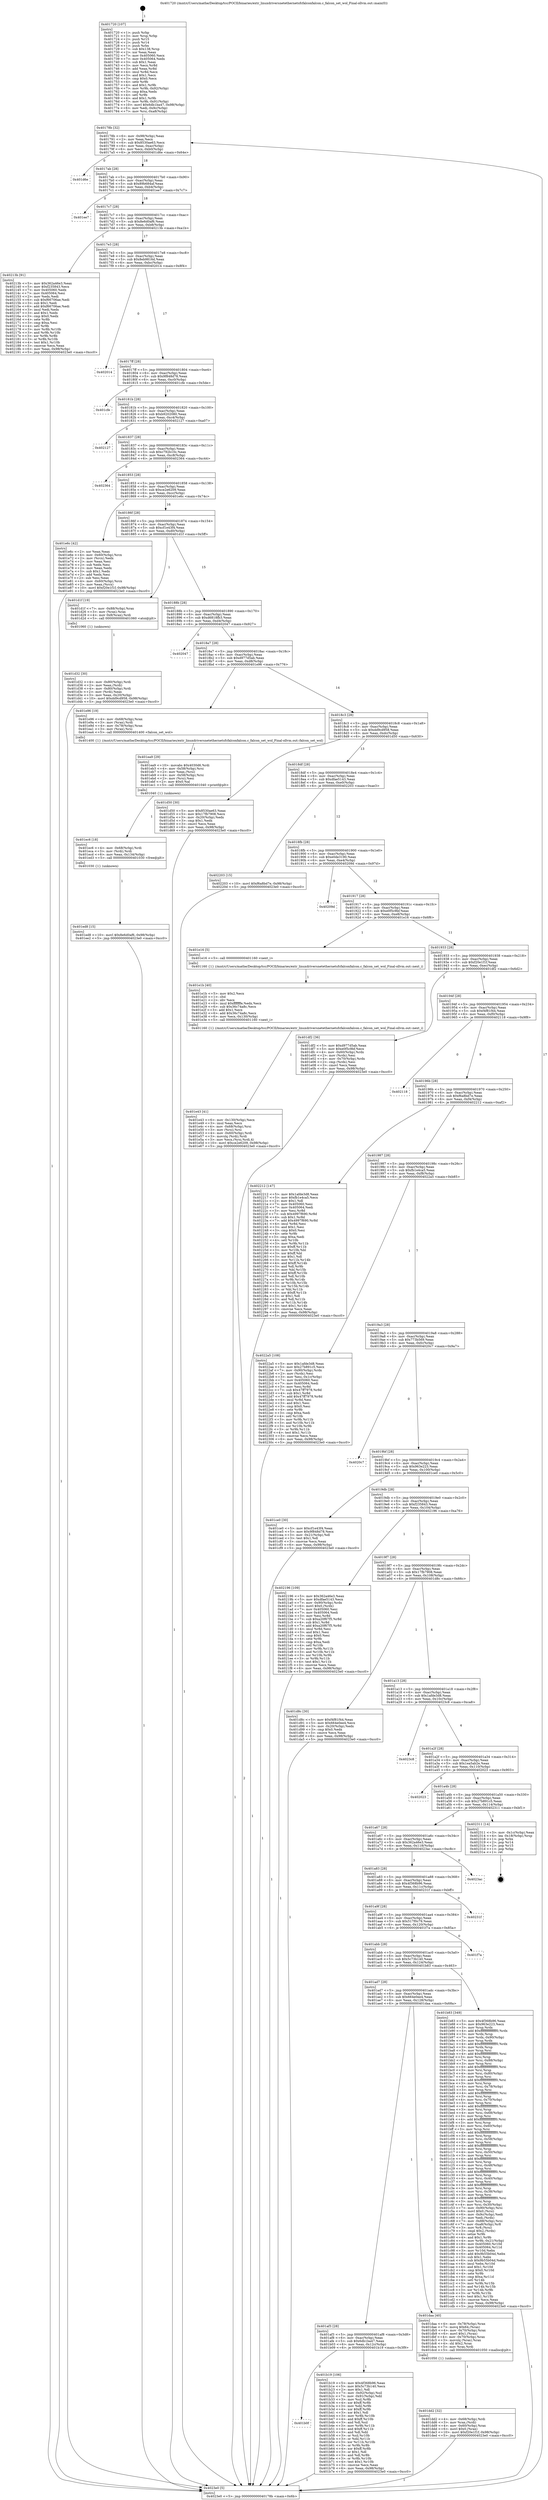 digraph "0x401720" {
  label = "0x401720 (/mnt/c/Users/mathe/Desktop/tcc/POCII/binaries/extr_linuxdriversnetethernetsfcfalconfalcon.c_falcon_set_wol_Final-ollvm.out::main(0))"
  labelloc = "t"
  node[shape=record]

  Entry [label="",width=0.3,height=0.3,shape=circle,fillcolor=black,style=filled]
  "0x40178b" [label="{
     0x40178b [32]\l
     | [instrs]\l
     &nbsp;&nbsp;0x40178b \<+6\>: mov -0x98(%rbp),%eax\l
     &nbsp;&nbsp;0x401791 \<+2\>: mov %eax,%ecx\l
     &nbsp;&nbsp;0x401793 \<+6\>: sub $0x8530ae63,%ecx\l
     &nbsp;&nbsp;0x401799 \<+6\>: mov %eax,-0xac(%rbp)\l
     &nbsp;&nbsp;0x40179f \<+6\>: mov %ecx,-0xb0(%rbp)\l
     &nbsp;&nbsp;0x4017a5 \<+6\>: je 0000000000401d6e \<main+0x64e\>\l
  }"]
  "0x401d6e" [label="{
     0x401d6e\l
  }", style=dashed]
  "0x4017ab" [label="{
     0x4017ab [28]\l
     | [instrs]\l
     &nbsp;&nbsp;0x4017ab \<+5\>: jmp 00000000004017b0 \<main+0x90\>\l
     &nbsp;&nbsp;0x4017b0 \<+6\>: mov -0xac(%rbp),%eax\l
     &nbsp;&nbsp;0x4017b6 \<+5\>: sub $0x89b684af,%eax\l
     &nbsp;&nbsp;0x4017bb \<+6\>: mov %eax,-0xb4(%rbp)\l
     &nbsp;&nbsp;0x4017c1 \<+6\>: je 0000000000401ee7 \<main+0x7c7\>\l
  }"]
  Exit [label="",width=0.3,height=0.3,shape=circle,fillcolor=black,style=filled,peripheries=2]
  "0x401ee7" [label="{
     0x401ee7\l
  }", style=dashed]
  "0x4017c7" [label="{
     0x4017c7 [28]\l
     | [instrs]\l
     &nbsp;&nbsp;0x4017c7 \<+5\>: jmp 00000000004017cc \<main+0xac\>\l
     &nbsp;&nbsp;0x4017cc \<+6\>: mov -0xac(%rbp),%eax\l
     &nbsp;&nbsp;0x4017d2 \<+5\>: sub $0x8e6d0af6,%eax\l
     &nbsp;&nbsp;0x4017d7 \<+6\>: mov %eax,-0xb8(%rbp)\l
     &nbsp;&nbsp;0x4017dd \<+6\>: je 000000000040213b \<main+0xa1b\>\l
  }"]
  "0x401ed8" [label="{
     0x401ed8 [15]\l
     | [instrs]\l
     &nbsp;&nbsp;0x401ed8 \<+10\>: movl $0x8e6d0af6,-0x98(%rbp)\l
     &nbsp;&nbsp;0x401ee2 \<+5\>: jmp 00000000004023e0 \<main+0xcc0\>\l
  }"]
  "0x40213b" [label="{
     0x40213b [91]\l
     | [instrs]\l
     &nbsp;&nbsp;0x40213b \<+5\>: mov $0x362a46e3,%eax\l
     &nbsp;&nbsp;0x402140 \<+5\>: mov $0xf235843,%ecx\l
     &nbsp;&nbsp;0x402145 \<+7\>: mov 0x405060,%edx\l
     &nbsp;&nbsp;0x40214c \<+7\>: mov 0x405064,%esi\l
     &nbsp;&nbsp;0x402153 \<+2\>: mov %edx,%edi\l
     &nbsp;&nbsp;0x402155 \<+6\>: sub $0xf66706ae,%edi\l
     &nbsp;&nbsp;0x40215b \<+3\>: sub $0x1,%edi\l
     &nbsp;&nbsp;0x40215e \<+6\>: add $0xf66706ae,%edi\l
     &nbsp;&nbsp;0x402164 \<+3\>: imul %edi,%edx\l
     &nbsp;&nbsp;0x402167 \<+3\>: and $0x1,%edx\l
     &nbsp;&nbsp;0x40216a \<+3\>: cmp $0x0,%edx\l
     &nbsp;&nbsp;0x40216d \<+4\>: sete %r8b\l
     &nbsp;&nbsp;0x402171 \<+3\>: cmp $0xa,%esi\l
     &nbsp;&nbsp;0x402174 \<+4\>: setl %r9b\l
     &nbsp;&nbsp;0x402178 \<+3\>: mov %r8b,%r10b\l
     &nbsp;&nbsp;0x40217b \<+3\>: and %r9b,%r10b\l
     &nbsp;&nbsp;0x40217e \<+3\>: xor %r9b,%r8b\l
     &nbsp;&nbsp;0x402181 \<+3\>: or %r8b,%r10b\l
     &nbsp;&nbsp;0x402184 \<+4\>: test $0x1,%r10b\l
     &nbsp;&nbsp;0x402188 \<+3\>: cmovne %ecx,%eax\l
     &nbsp;&nbsp;0x40218b \<+6\>: mov %eax,-0x98(%rbp)\l
     &nbsp;&nbsp;0x402191 \<+5\>: jmp 00000000004023e0 \<main+0xcc0\>\l
  }"]
  "0x4017e3" [label="{
     0x4017e3 [28]\l
     | [instrs]\l
     &nbsp;&nbsp;0x4017e3 \<+5\>: jmp 00000000004017e8 \<main+0xc8\>\l
     &nbsp;&nbsp;0x4017e8 \<+6\>: mov -0xac(%rbp),%eax\l
     &nbsp;&nbsp;0x4017ee \<+5\>: sub $0x8eb9816d,%eax\l
     &nbsp;&nbsp;0x4017f3 \<+6\>: mov %eax,-0xbc(%rbp)\l
     &nbsp;&nbsp;0x4017f9 \<+6\>: je 0000000000402014 \<main+0x8f4\>\l
  }"]
  "0x401ec6" [label="{
     0x401ec6 [18]\l
     | [instrs]\l
     &nbsp;&nbsp;0x401ec6 \<+4\>: mov -0x68(%rbp),%rdi\l
     &nbsp;&nbsp;0x401eca \<+3\>: mov (%rdi),%rdi\l
     &nbsp;&nbsp;0x401ecd \<+6\>: mov %eax,-0x134(%rbp)\l
     &nbsp;&nbsp;0x401ed3 \<+5\>: call 0000000000401030 \<free@plt\>\l
     | [calls]\l
     &nbsp;&nbsp;0x401030 \{1\} (unknown)\l
  }"]
  "0x402014" [label="{
     0x402014\l
  }", style=dashed]
  "0x4017ff" [label="{
     0x4017ff [28]\l
     | [instrs]\l
     &nbsp;&nbsp;0x4017ff \<+5\>: jmp 0000000000401804 \<main+0xe4\>\l
     &nbsp;&nbsp;0x401804 \<+6\>: mov -0xac(%rbp),%eax\l
     &nbsp;&nbsp;0x40180a \<+5\>: sub $0x9f848d78,%eax\l
     &nbsp;&nbsp;0x40180f \<+6\>: mov %eax,-0xc0(%rbp)\l
     &nbsp;&nbsp;0x401815 \<+6\>: je 0000000000401cfe \<main+0x5de\>\l
  }"]
  "0x401ea9" [label="{
     0x401ea9 [29]\l
     | [instrs]\l
     &nbsp;&nbsp;0x401ea9 \<+10\>: movabs $0x4030d6,%rdi\l
     &nbsp;&nbsp;0x401eb3 \<+4\>: mov -0x58(%rbp),%rsi\l
     &nbsp;&nbsp;0x401eb7 \<+2\>: mov %eax,(%rsi)\l
     &nbsp;&nbsp;0x401eb9 \<+4\>: mov -0x58(%rbp),%rsi\l
     &nbsp;&nbsp;0x401ebd \<+2\>: mov (%rsi),%esi\l
     &nbsp;&nbsp;0x401ebf \<+2\>: mov $0x0,%al\l
     &nbsp;&nbsp;0x401ec1 \<+5\>: call 0000000000401040 \<printf@plt\>\l
     | [calls]\l
     &nbsp;&nbsp;0x401040 \{1\} (unknown)\l
  }"]
  "0x401cfe" [label="{
     0x401cfe\l
  }", style=dashed]
  "0x40181b" [label="{
     0x40181b [28]\l
     | [instrs]\l
     &nbsp;&nbsp;0x40181b \<+5\>: jmp 0000000000401820 \<main+0x100\>\l
     &nbsp;&nbsp;0x401820 \<+6\>: mov -0xac(%rbp),%eax\l
     &nbsp;&nbsp;0x401826 \<+5\>: sub $0xb9202080,%eax\l
     &nbsp;&nbsp;0x40182b \<+6\>: mov %eax,-0xc4(%rbp)\l
     &nbsp;&nbsp;0x401831 \<+6\>: je 0000000000402127 \<main+0xa07\>\l
  }"]
  "0x401e43" [label="{
     0x401e43 [41]\l
     | [instrs]\l
     &nbsp;&nbsp;0x401e43 \<+6\>: mov -0x130(%rbp),%ecx\l
     &nbsp;&nbsp;0x401e49 \<+3\>: imul %eax,%ecx\l
     &nbsp;&nbsp;0x401e4c \<+4\>: mov -0x68(%rbp),%rsi\l
     &nbsp;&nbsp;0x401e50 \<+3\>: mov (%rsi),%rsi\l
     &nbsp;&nbsp;0x401e53 \<+4\>: mov -0x60(%rbp),%rdi\l
     &nbsp;&nbsp;0x401e57 \<+3\>: movslq (%rdi),%rdi\l
     &nbsp;&nbsp;0x401e5a \<+3\>: mov %ecx,(%rsi,%rdi,4)\l
     &nbsp;&nbsp;0x401e5d \<+10\>: movl $0xce2e6209,-0x98(%rbp)\l
     &nbsp;&nbsp;0x401e67 \<+5\>: jmp 00000000004023e0 \<main+0xcc0\>\l
  }"]
  "0x402127" [label="{
     0x402127\l
  }", style=dashed]
  "0x401837" [label="{
     0x401837 [28]\l
     | [instrs]\l
     &nbsp;&nbsp;0x401837 \<+5\>: jmp 000000000040183c \<main+0x11c\>\l
     &nbsp;&nbsp;0x40183c \<+6\>: mov -0xac(%rbp),%eax\l
     &nbsp;&nbsp;0x401842 \<+5\>: sub $0xc792b10c,%eax\l
     &nbsp;&nbsp;0x401847 \<+6\>: mov %eax,-0xc8(%rbp)\l
     &nbsp;&nbsp;0x40184d \<+6\>: je 0000000000402364 \<main+0xc44\>\l
  }"]
  "0x401e1b" [label="{
     0x401e1b [40]\l
     | [instrs]\l
     &nbsp;&nbsp;0x401e1b \<+5\>: mov $0x2,%ecx\l
     &nbsp;&nbsp;0x401e20 \<+1\>: cltd\l
     &nbsp;&nbsp;0x401e21 \<+2\>: idiv %ecx\l
     &nbsp;&nbsp;0x401e23 \<+6\>: imul $0xfffffffe,%edx,%ecx\l
     &nbsp;&nbsp;0x401e29 \<+6\>: sub $0x36c74a8c,%ecx\l
     &nbsp;&nbsp;0x401e2f \<+3\>: add $0x1,%ecx\l
     &nbsp;&nbsp;0x401e32 \<+6\>: add $0x36c74a8c,%ecx\l
     &nbsp;&nbsp;0x401e38 \<+6\>: mov %ecx,-0x130(%rbp)\l
     &nbsp;&nbsp;0x401e3e \<+5\>: call 0000000000401160 \<next_i\>\l
     | [calls]\l
     &nbsp;&nbsp;0x401160 \{1\} (/mnt/c/Users/mathe/Desktop/tcc/POCII/binaries/extr_linuxdriversnetethernetsfcfalconfalcon.c_falcon_set_wol_Final-ollvm.out::next_i)\l
  }"]
  "0x402364" [label="{
     0x402364\l
  }", style=dashed]
  "0x401853" [label="{
     0x401853 [28]\l
     | [instrs]\l
     &nbsp;&nbsp;0x401853 \<+5\>: jmp 0000000000401858 \<main+0x138\>\l
     &nbsp;&nbsp;0x401858 \<+6\>: mov -0xac(%rbp),%eax\l
     &nbsp;&nbsp;0x40185e \<+5\>: sub $0xce2e6209,%eax\l
     &nbsp;&nbsp;0x401863 \<+6\>: mov %eax,-0xcc(%rbp)\l
     &nbsp;&nbsp;0x401869 \<+6\>: je 0000000000401e6c \<main+0x74c\>\l
  }"]
  "0x401dd2" [label="{
     0x401dd2 [32]\l
     | [instrs]\l
     &nbsp;&nbsp;0x401dd2 \<+4\>: mov -0x68(%rbp),%rdi\l
     &nbsp;&nbsp;0x401dd6 \<+3\>: mov %rax,(%rdi)\l
     &nbsp;&nbsp;0x401dd9 \<+4\>: mov -0x60(%rbp),%rax\l
     &nbsp;&nbsp;0x401ddd \<+6\>: movl $0x0,(%rax)\l
     &nbsp;&nbsp;0x401de3 \<+10\>: movl $0xf20e1f1f,-0x98(%rbp)\l
     &nbsp;&nbsp;0x401ded \<+5\>: jmp 00000000004023e0 \<main+0xcc0\>\l
  }"]
  "0x401e6c" [label="{
     0x401e6c [42]\l
     | [instrs]\l
     &nbsp;&nbsp;0x401e6c \<+2\>: xor %eax,%eax\l
     &nbsp;&nbsp;0x401e6e \<+4\>: mov -0x60(%rbp),%rcx\l
     &nbsp;&nbsp;0x401e72 \<+2\>: mov (%rcx),%edx\l
     &nbsp;&nbsp;0x401e74 \<+2\>: mov %eax,%esi\l
     &nbsp;&nbsp;0x401e76 \<+2\>: sub %edx,%esi\l
     &nbsp;&nbsp;0x401e78 \<+2\>: mov %eax,%edx\l
     &nbsp;&nbsp;0x401e7a \<+3\>: sub $0x1,%edx\l
     &nbsp;&nbsp;0x401e7d \<+2\>: add %edx,%esi\l
     &nbsp;&nbsp;0x401e7f \<+2\>: sub %esi,%eax\l
     &nbsp;&nbsp;0x401e81 \<+4\>: mov -0x60(%rbp),%rcx\l
     &nbsp;&nbsp;0x401e85 \<+2\>: mov %eax,(%rcx)\l
     &nbsp;&nbsp;0x401e87 \<+10\>: movl $0xf20e1f1f,-0x98(%rbp)\l
     &nbsp;&nbsp;0x401e91 \<+5\>: jmp 00000000004023e0 \<main+0xcc0\>\l
  }"]
  "0x40186f" [label="{
     0x40186f [28]\l
     | [instrs]\l
     &nbsp;&nbsp;0x40186f \<+5\>: jmp 0000000000401874 \<main+0x154\>\l
     &nbsp;&nbsp;0x401874 \<+6\>: mov -0xac(%rbp),%eax\l
     &nbsp;&nbsp;0x40187a \<+5\>: sub $0xcf1e43f4,%eax\l
     &nbsp;&nbsp;0x40187f \<+6\>: mov %eax,-0xd0(%rbp)\l
     &nbsp;&nbsp;0x401885 \<+6\>: je 0000000000401d1f \<main+0x5ff\>\l
  }"]
  "0x401d32" [label="{
     0x401d32 [30]\l
     | [instrs]\l
     &nbsp;&nbsp;0x401d32 \<+4\>: mov -0x80(%rbp),%rdi\l
     &nbsp;&nbsp;0x401d36 \<+2\>: mov %eax,(%rdi)\l
     &nbsp;&nbsp;0x401d38 \<+4\>: mov -0x80(%rbp),%rdi\l
     &nbsp;&nbsp;0x401d3c \<+2\>: mov (%rdi),%eax\l
     &nbsp;&nbsp;0x401d3e \<+3\>: mov %eax,-0x20(%rbp)\l
     &nbsp;&nbsp;0x401d41 \<+10\>: movl $0xdd9cd958,-0x98(%rbp)\l
     &nbsp;&nbsp;0x401d4b \<+5\>: jmp 00000000004023e0 \<main+0xcc0\>\l
  }"]
  "0x401d1f" [label="{
     0x401d1f [19]\l
     | [instrs]\l
     &nbsp;&nbsp;0x401d1f \<+7\>: mov -0x88(%rbp),%rax\l
     &nbsp;&nbsp;0x401d26 \<+3\>: mov (%rax),%rax\l
     &nbsp;&nbsp;0x401d29 \<+4\>: mov 0x8(%rax),%rdi\l
     &nbsp;&nbsp;0x401d2d \<+5\>: call 0000000000401060 \<atoi@plt\>\l
     | [calls]\l
     &nbsp;&nbsp;0x401060 \{1\} (unknown)\l
  }"]
  "0x40188b" [label="{
     0x40188b [28]\l
     | [instrs]\l
     &nbsp;&nbsp;0x40188b \<+5\>: jmp 0000000000401890 \<main+0x170\>\l
     &nbsp;&nbsp;0x401890 \<+6\>: mov -0xac(%rbp),%eax\l
     &nbsp;&nbsp;0x401896 \<+5\>: sub $0xd6818fb3,%eax\l
     &nbsp;&nbsp;0x40189b \<+6\>: mov %eax,-0xd4(%rbp)\l
     &nbsp;&nbsp;0x4018a1 \<+6\>: je 0000000000402047 \<main+0x927\>\l
  }"]
  "0x401720" [label="{
     0x401720 [107]\l
     | [instrs]\l
     &nbsp;&nbsp;0x401720 \<+1\>: push %rbp\l
     &nbsp;&nbsp;0x401721 \<+3\>: mov %rsp,%rbp\l
     &nbsp;&nbsp;0x401724 \<+2\>: push %r15\l
     &nbsp;&nbsp;0x401726 \<+2\>: push %r14\l
     &nbsp;&nbsp;0x401728 \<+1\>: push %rbx\l
     &nbsp;&nbsp;0x401729 \<+7\>: sub $0x138,%rsp\l
     &nbsp;&nbsp;0x401730 \<+2\>: xor %eax,%eax\l
     &nbsp;&nbsp;0x401732 \<+7\>: mov 0x405060,%ecx\l
     &nbsp;&nbsp;0x401739 \<+7\>: mov 0x405064,%edx\l
     &nbsp;&nbsp;0x401740 \<+3\>: sub $0x1,%eax\l
     &nbsp;&nbsp;0x401743 \<+3\>: mov %ecx,%r8d\l
     &nbsp;&nbsp;0x401746 \<+3\>: add %eax,%r8d\l
     &nbsp;&nbsp;0x401749 \<+4\>: imul %r8d,%ecx\l
     &nbsp;&nbsp;0x40174d \<+3\>: and $0x1,%ecx\l
     &nbsp;&nbsp;0x401750 \<+3\>: cmp $0x0,%ecx\l
     &nbsp;&nbsp;0x401753 \<+4\>: sete %r9b\l
     &nbsp;&nbsp;0x401757 \<+4\>: and $0x1,%r9b\l
     &nbsp;&nbsp;0x40175b \<+7\>: mov %r9b,-0x92(%rbp)\l
     &nbsp;&nbsp;0x401762 \<+3\>: cmp $0xa,%edx\l
     &nbsp;&nbsp;0x401765 \<+4\>: setl %r9b\l
     &nbsp;&nbsp;0x401769 \<+4\>: and $0x1,%r9b\l
     &nbsp;&nbsp;0x40176d \<+7\>: mov %r9b,-0x91(%rbp)\l
     &nbsp;&nbsp;0x401774 \<+10\>: movl $0x6db1ba47,-0x98(%rbp)\l
     &nbsp;&nbsp;0x40177e \<+6\>: mov %edi,-0x9c(%rbp)\l
     &nbsp;&nbsp;0x401784 \<+7\>: mov %rsi,-0xa8(%rbp)\l
  }"]
  "0x402047" [label="{
     0x402047\l
  }", style=dashed]
  "0x4018a7" [label="{
     0x4018a7 [28]\l
     | [instrs]\l
     &nbsp;&nbsp;0x4018a7 \<+5\>: jmp 00000000004018ac \<main+0x18c\>\l
     &nbsp;&nbsp;0x4018ac \<+6\>: mov -0xac(%rbp),%eax\l
     &nbsp;&nbsp;0x4018b2 \<+5\>: sub $0xd977d5ab,%eax\l
     &nbsp;&nbsp;0x4018b7 \<+6\>: mov %eax,-0xd8(%rbp)\l
     &nbsp;&nbsp;0x4018bd \<+6\>: je 0000000000401e96 \<main+0x776\>\l
  }"]
  "0x4023e0" [label="{
     0x4023e0 [5]\l
     | [instrs]\l
     &nbsp;&nbsp;0x4023e0 \<+5\>: jmp 000000000040178b \<main+0x6b\>\l
  }"]
  "0x401e96" [label="{
     0x401e96 [19]\l
     | [instrs]\l
     &nbsp;&nbsp;0x401e96 \<+4\>: mov -0x68(%rbp),%rax\l
     &nbsp;&nbsp;0x401e9a \<+3\>: mov (%rax),%rdi\l
     &nbsp;&nbsp;0x401e9d \<+4\>: mov -0x78(%rbp),%rax\l
     &nbsp;&nbsp;0x401ea1 \<+3\>: mov (%rax),%rsi\l
     &nbsp;&nbsp;0x401ea4 \<+5\>: call 0000000000401400 \<falcon_set_wol\>\l
     | [calls]\l
     &nbsp;&nbsp;0x401400 \{1\} (/mnt/c/Users/mathe/Desktop/tcc/POCII/binaries/extr_linuxdriversnetethernetsfcfalconfalcon.c_falcon_set_wol_Final-ollvm.out::falcon_set_wol)\l
  }"]
  "0x4018c3" [label="{
     0x4018c3 [28]\l
     | [instrs]\l
     &nbsp;&nbsp;0x4018c3 \<+5\>: jmp 00000000004018c8 \<main+0x1a8\>\l
     &nbsp;&nbsp;0x4018c8 \<+6\>: mov -0xac(%rbp),%eax\l
     &nbsp;&nbsp;0x4018ce \<+5\>: sub $0xdd9cd958,%eax\l
     &nbsp;&nbsp;0x4018d3 \<+6\>: mov %eax,-0xdc(%rbp)\l
     &nbsp;&nbsp;0x4018d9 \<+6\>: je 0000000000401d50 \<main+0x630\>\l
  }"]
  "0x401b0f" [label="{
     0x401b0f\l
  }", style=dashed]
  "0x401d50" [label="{
     0x401d50 [30]\l
     | [instrs]\l
     &nbsp;&nbsp;0x401d50 \<+5\>: mov $0x8530ae63,%eax\l
     &nbsp;&nbsp;0x401d55 \<+5\>: mov $0x17fb7908,%ecx\l
     &nbsp;&nbsp;0x401d5a \<+3\>: mov -0x20(%rbp),%edx\l
     &nbsp;&nbsp;0x401d5d \<+3\>: cmp $0x1,%edx\l
     &nbsp;&nbsp;0x401d60 \<+3\>: cmovl %ecx,%eax\l
     &nbsp;&nbsp;0x401d63 \<+6\>: mov %eax,-0x98(%rbp)\l
     &nbsp;&nbsp;0x401d69 \<+5\>: jmp 00000000004023e0 \<main+0xcc0\>\l
  }"]
  "0x4018df" [label="{
     0x4018df [28]\l
     | [instrs]\l
     &nbsp;&nbsp;0x4018df \<+5\>: jmp 00000000004018e4 \<main+0x1c4\>\l
     &nbsp;&nbsp;0x4018e4 \<+6\>: mov -0xac(%rbp),%eax\l
     &nbsp;&nbsp;0x4018ea \<+5\>: sub $0xdfae5143,%eax\l
     &nbsp;&nbsp;0x4018ef \<+6\>: mov %eax,-0xe0(%rbp)\l
     &nbsp;&nbsp;0x4018f5 \<+6\>: je 0000000000402203 \<main+0xae3\>\l
  }"]
  "0x401b19" [label="{
     0x401b19 [106]\l
     | [instrs]\l
     &nbsp;&nbsp;0x401b19 \<+5\>: mov $0x4f368b96,%eax\l
     &nbsp;&nbsp;0x401b1e \<+5\>: mov $0x5c73b140,%ecx\l
     &nbsp;&nbsp;0x401b23 \<+2\>: mov $0x1,%dl\l
     &nbsp;&nbsp;0x401b25 \<+7\>: mov -0x92(%rbp),%sil\l
     &nbsp;&nbsp;0x401b2c \<+7\>: mov -0x91(%rbp),%dil\l
     &nbsp;&nbsp;0x401b33 \<+3\>: mov %sil,%r8b\l
     &nbsp;&nbsp;0x401b36 \<+4\>: xor $0xff,%r8b\l
     &nbsp;&nbsp;0x401b3a \<+3\>: mov %dil,%r9b\l
     &nbsp;&nbsp;0x401b3d \<+4\>: xor $0xff,%r9b\l
     &nbsp;&nbsp;0x401b41 \<+3\>: xor $0x1,%dl\l
     &nbsp;&nbsp;0x401b44 \<+3\>: mov %r8b,%r10b\l
     &nbsp;&nbsp;0x401b47 \<+4\>: and $0xff,%r10b\l
     &nbsp;&nbsp;0x401b4b \<+3\>: and %dl,%sil\l
     &nbsp;&nbsp;0x401b4e \<+3\>: mov %r9b,%r11b\l
     &nbsp;&nbsp;0x401b51 \<+4\>: and $0xff,%r11b\l
     &nbsp;&nbsp;0x401b55 \<+3\>: and %dl,%dil\l
     &nbsp;&nbsp;0x401b58 \<+3\>: or %sil,%r10b\l
     &nbsp;&nbsp;0x401b5b \<+3\>: or %dil,%r11b\l
     &nbsp;&nbsp;0x401b5e \<+3\>: xor %r11b,%r10b\l
     &nbsp;&nbsp;0x401b61 \<+3\>: or %r9b,%r8b\l
     &nbsp;&nbsp;0x401b64 \<+4\>: xor $0xff,%r8b\l
     &nbsp;&nbsp;0x401b68 \<+3\>: or $0x1,%dl\l
     &nbsp;&nbsp;0x401b6b \<+3\>: and %dl,%r8b\l
     &nbsp;&nbsp;0x401b6e \<+3\>: or %r8b,%r10b\l
     &nbsp;&nbsp;0x401b71 \<+4\>: test $0x1,%r10b\l
     &nbsp;&nbsp;0x401b75 \<+3\>: cmovne %ecx,%eax\l
     &nbsp;&nbsp;0x401b78 \<+6\>: mov %eax,-0x98(%rbp)\l
     &nbsp;&nbsp;0x401b7e \<+5\>: jmp 00000000004023e0 \<main+0xcc0\>\l
  }"]
  "0x402203" [label="{
     0x402203 [15]\l
     | [instrs]\l
     &nbsp;&nbsp;0x402203 \<+10\>: movl $0xf6a8bd7e,-0x98(%rbp)\l
     &nbsp;&nbsp;0x40220d \<+5\>: jmp 00000000004023e0 \<main+0xcc0\>\l
  }"]
  "0x4018fb" [label="{
     0x4018fb [28]\l
     | [instrs]\l
     &nbsp;&nbsp;0x4018fb \<+5\>: jmp 0000000000401900 \<main+0x1e0\>\l
     &nbsp;&nbsp;0x401900 \<+6\>: mov -0xac(%rbp),%eax\l
     &nbsp;&nbsp;0x401906 \<+5\>: sub $0xe0de3190,%eax\l
     &nbsp;&nbsp;0x40190b \<+6\>: mov %eax,-0xe4(%rbp)\l
     &nbsp;&nbsp;0x401911 \<+6\>: je 000000000040209d \<main+0x97d\>\l
  }"]
  "0x401af3" [label="{
     0x401af3 [28]\l
     | [instrs]\l
     &nbsp;&nbsp;0x401af3 \<+5\>: jmp 0000000000401af8 \<main+0x3d8\>\l
     &nbsp;&nbsp;0x401af8 \<+6\>: mov -0xac(%rbp),%eax\l
     &nbsp;&nbsp;0x401afe \<+5\>: sub $0x6db1ba47,%eax\l
     &nbsp;&nbsp;0x401b03 \<+6\>: mov %eax,-0x12c(%rbp)\l
     &nbsp;&nbsp;0x401b09 \<+6\>: je 0000000000401b19 \<main+0x3f9\>\l
  }"]
  "0x40209d" [label="{
     0x40209d\l
  }", style=dashed]
  "0x401917" [label="{
     0x401917 [28]\l
     | [instrs]\l
     &nbsp;&nbsp;0x401917 \<+5\>: jmp 000000000040191c \<main+0x1fc\>\l
     &nbsp;&nbsp;0x40191c \<+6\>: mov -0xac(%rbp),%eax\l
     &nbsp;&nbsp;0x401922 \<+5\>: sub $0xe0f5c9bf,%eax\l
     &nbsp;&nbsp;0x401927 \<+6\>: mov %eax,-0xe8(%rbp)\l
     &nbsp;&nbsp;0x40192d \<+6\>: je 0000000000401e16 \<main+0x6f6\>\l
  }"]
  "0x401daa" [label="{
     0x401daa [40]\l
     | [instrs]\l
     &nbsp;&nbsp;0x401daa \<+4\>: mov -0x78(%rbp),%rax\l
     &nbsp;&nbsp;0x401dae \<+7\>: movq $0x64,(%rax)\l
     &nbsp;&nbsp;0x401db5 \<+4\>: mov -0x70(%rbp),%rax\l
     &nbsp;&nbsp;0x401db9 \<+6\>: movl $0x1,(%rax)\l
     &nbsp;&nbsp;0x401dbf \<+4\>: mov -0x70(%rbp),%rax\l
     &nbsp;&nbsp;0x401dc3 \<+3\>: movslq (%rax),%rax\l
     &nbsp;&nbsp;0x401dc6 \<+4\>: shl $0x2,%rax\l
     &nbsp;&nbsp;0x401dca \<+3\>: mov %rax,%rdi\l
     &nbsp;&nbsp;0x401dcd \<+5\>: call 0000000000401050 \<malloc@plt\>\l
     | [calls]\l
     &nbsp;&nbsp;0x401050 \{1\} (unknown)\l
  }"]
  "0x401e16" [label="{
     0x401e16 [5]\l
     | [instrs]\l
     &nbsp;&nbsp;0x401e16 \<+5\>: call 0000000000401160 \<next_i\>\l
     | [calls]\l
     &nbsp;&nbsp;0x401160 \{1\} (/mnt/c/Users/mathe/Desktop/tcc/POCII/binaries/extr_linuxdriversnetethernetsfcfalconfalcon.c_falcon_set_wol_Final-ollvm.out::next_i)\l
  }"]
  "0x401933" [label="{
     0x401933 [28]\l
     | [instrs]\l
     &nbsp;&nbsp;0x401933 \<+5\>: jmp 0000000000401938 \<main+0x218\>\l
     &nbsp;&nbsp;0x401938 \<+6\>: mov -0xac(%rbp),%eax\l
     &nbsp;&nbsp;0x40193e \<+5\>: sub $0xf20e1f1f,%eax\l
     &nbsp;&nbsp;0x401943 \<+6\>: mov %eax,-0xec(%rbp)\l
     &nbsp;&nbsp;0x401949 \<+6\>: je 0000000000401df2 \<main+0x6d2\>\l
  }"]
  "0x401ad7" [label="{
     0x401ad7 [28]\l
     | [instrs]\l
     &nbsp;&nbsp;0x401ad7 \<+5\>: jmp 0000000000401adc \<main+0x3bc\>\l
     &nbsp;&nbsp;0x401adc \<+6\>: mov -0xac(%rbp),%eax\l
     &nbsp;&nbsp;0x401ae2 \<+5\>: sub $0x664e0ee4,%eax\l
     &nbsp;&nbsp;0x401ae7 \<+6\>: mov %eax,-0x128(%rbp)\l
     &nbsp;&nbsp;0x401aed \<+6\>: je 0000000000401daa \<main+0x68a\>\l
  }"]
  "0x401df2" [label="{
     0x401df2 [36]\l
     | [instrs]\l
     &nbsp;&nbsp;0x401df2 \<+5\>: mov $0xd977d5ab,%eax\l
     &nbsp;&nbsp;0x401df7 \<+5\>: mov $0xe0f5c9bf,%ecx\l
     &nbsp;&nbsp;0x401dfc \<+4\>: mov -0x60(%rbp),%rdx\l
     &nbsp;&nbsp;0x401e00 \<+2\>: mov (%rdx),%esi\l
     &nbsp;&nbsp;0x401e02 \<+4\>: mov -0x70(%rbp),%rdx\l
     &nbsp;&nbsp;0x401e06 \<+2\>: cmp (%rdx),%esi\l
     &nbsp;&nbsp;0x401e08 \<+3\>: cmovl %ecx,%eax\l
     &nbsp;&nbsp;0x401e0b \<+6\>: mov %eax,-0x98(%rbp)\l
     &nbsp;&nbsp;0x401e11 \<+5\>: jmp 00000000004023e0 \<main+0xcc0\>\l
  }"]
  "0x40194f" [label="{
     0x40194f [28]\l
     | [instrs]\l
     &nbsp;&nbsp;0x40194f \<+5\>: jmp 0000000000401954 \<main+0x234\>\l
     &nbsp;&nbsp;0x401954 \<+6\>: mov -0xac(%rbp),%eax\l
     &nbsp;&nbsp;0x40195a \<+5\>: sub $0xf4f81f44,%eax\l
     &nbsp;&nbsp;0x40195f \<+6\>: mov %eax,-0xf0(%rbp)\l
     &nbsp;&nbsp;0x401965 \<+6\>: je 0000000000402118 \<main+0x9f8\>\l
  }"]
  "0x401b83" [label="{
     0x401b83 [349]\l
     | [instrs]\l
     &nbsp;&nbsp;0x401b83 \<+5\>: mov $0x4f368b96,%eax\l
     &nbsp;&nbsp;0x401b88 \<+5\>: mov $0x963e223,%ecx\l
     &nbsp;&nbsp;0x401b8d \<+3\>: mov %rsp,%rdx\l
     &nbsp;&nbsp;0x401b90 \<+4\>: add $0xfffffffffffffff0,%rdx\l
     &nbsp;&nbsp;0x401b94 \<+3\>: mov %rdx,%rsp\l
     &nbsp;&nbsp;0x401b97 \<+7\>: mov %rdx,-0x90(%rbp)\l
     &nbsp;&nbsp;0x401b9e \<+3\>: mov %rsp,%rdx\l
     &nbsp;&nbsp;0x401ba1 \<+4\>: add $0xfffffffffffffff0,%rdx\l
     &nbsp;&nbsp;0x401ba5 \<+3\>: mov %rdx,%rsp\l
     &nbsp;&nbsp;0x401ba8 \<+3\>: mov %rsp,%rsi\l
     &nbsp;&nbsp;0x401bab \<+4\>: add $0xfffffffffffffff0,%rsi\l
     &nbsp;&nbsp;0x401baf \<+3\>: mov %rsi,%rsp\l
     &nbsp;&nbsp;0x401bb2 \<+7\>: mov %rsi,-0x88(%rbp)\l
     &nbsp;&nbsp;0x401bb9 \<+3\>: mov %rsp,%rsi\l
     &nbsp;&nbsp;0x401bbc \<+4\>: add $0xfffffffffffffff0,%rsi\l
     &nbsp;&nbsp;0x401bc0 \<+3\>: mov %rsi,%rsp\l
     &nbsp;&nbsp;0x401bc3 \<+4\>: mov %rsi,-0x80(%rbp)\l
     &nbsp;&nbsp;0x401bc7 \<+3\>: mov %rsp,%rsi\l
     &nbsp;&nbsp;0x401bca \<+4\>: add $0xfffffffffffffff0,%rsi\l
     &nbsp;&nbsp;0x401bce \<+3\>: mov %rsi,%rsp\l
     &nbsp;&nbsp;0x401bd1 \<+4\>: mov %rsi,-0x78(%rbp)\l
     &nbsp;&nbsp;0x401bd5 \<+3\>: mov %rsp,%rsi\l
     &nbsp;&nbsp;0x401bd8 \<+4\>: add $0xfffffffffffffff0,%rsi\l
     &nbsp;&nbsp;0x401bdc \<+3\>: mov %rsi,%rsp\l
     &nbsp;&nbsp;0x401bdf \<+4\>: mov %rsi,-0x70(%rbp)\l
     &nbsp;&nbsp;0x401be3 \<+3\>: mov %rsp,%rsi\l
     &nbsp;&nbsp;0x401be6 \<+4\>: add $0xfffffffffffffff0,%rsi\l
     &nbsp;&nbsp;0x401bea \<+3\>: mov %rsi,%rsp\l
     &nbsp;&nbsp;0x401bed \<+4\>: mov %rsi,-0x68(%rbp)\l
     &nbsp;&nbsp;0x401bf1 \<+3\>: mov %rsp,%rsi\l
     &nbsp;&nbsp;0x401bf4 \<+4\>: add $0xfffffffffffffff0,%rsi\l
     &nbsp;&nbsp;0x401bf8 \<+3\>: mov %rsi,%rsp\l
     &nbsp;&nbsp;0x401bfb \<+4\>: mov %rsi,-0x60(%rbp)\l
     &nbsp;&nbsp;0x401bff \<+3\>: mov %rsp,%rsi\l
     &nbsp;&nbsp;0x401c02 \<+4\>: add $0xfffffffffffffff0,%rsi\l
     &nbsp;&nbsp;0x401c06 \<+3\>: mov %rsi,%rsp\l
     &nbsp;&nbsp;0x401c09 \<+4\>: mov %rsi,-0x58(%rbp)\l
     &nbsp;&nbsp;0x401c0d \<+3\>: mov %rsp,%rsi\l
     &nbsp;&nbsp;0x401c10 \<+4\>: add $0xfffffffffffffff0,%rsi\l
     &nbsp;&nbsp;0x401c14 \<+3\>: mov %rsi,%rsp\l
     &nbsp;&nbsp;0x401c17 \<+4\>: mov %rsi,-0x50(%rbp)\l
     &nbsp;&nbsp;0x401c1b \<+3\>: mov %rsp,%rsi\l
     &nbsp;&nbsp;0x401c1e \<+4\>: add $0xfffffffffffffff0,%rsi\l
     &nbsp;&nbsp;0x401c22 \<+3\>: mov %rsi,%rsp\l
     &nbsp;&nbsp;0x401c25 \<+4\>: mov %rsi,-0x48(%rbp)\l
     &nbsp;&nbsp;0x401c29 \<+3\>: mov %rsp,%rsi\l
     &nbsp;&nbsp;0x401c2c \<+4\>: add $0xfffffffffffffff0,%rsi\l
     &nbsp;&nbsp;0x401c30 \<+3\>: mov %rsi,%rsp\l
     &nbsp;&nbsp;0x401c33 \<+4\>: mov %rsi,-0x40(%rbp)\l
     &nbsp;&nbsp;0x401c37 \<+3\>: mov %rsp,%rsi\l
     &nbsp;&nbsp;0x401c3a \<+4\>: add $0xfffffffffffffff0,%rsi\l
     &nbsp;&nbsp;0x401c3e \<+3\>: mov %rsi,%rsp\l
     &nbsp;&nbsp;0x401c41 \<+4\>: mov %rsi,-0x38(%rbp)\l
     &nbsp;&nbsp;0x401c45 \<+3\>: mov %rsp,%rsi\l
     &nbsp;&nbsp;0x401c48 \<+4\>: add $0xfffffffffffffff0,%rsi\l
     &nbsp;&nbsp;0x401c4c \<+3\>: mov %rsi,%rsp\l
     &nbsp;&nbsp;0x401c4f \<+4\>: mov %rsi,-0x30(%rbp)\l
     &nbsp;&nbsp;0x401c53 \<+7\>: mov -0x90(%rbp),%rsi\l
     &nbsp;&nbsp;0x401c5a \<+6\>: movl $0x0,(%rsi)\l
     &nbsp;&nbsp;0x401c60 \<+6\>: mov -0x9c(%rbp),%edi\l
     &nbsp;&nbsp;0x401c66 \<+2\>: mov %edi,(%rdx)\l
     &nbsp;&nbsp;0x401c68 \<+7\>: mov -0x88(%rbp),%rsi\l
     &nbsp;&nbsp;0x401c6f \<+7\>: mov -0xa8(%rbp),%r8\l
     &nbsp;&nbsp;0x401c76 \<+3\>: mov %r8,(%rsi)\l
     &nbsp;&nbsp;0x401c79 \<+3\>: cmpl $0x2,(%rdx)\l
     &nbsp;&nbsp;0x401c7c \<+4\>: setne %r9b\l
     &nbsp;&nbsp;0x401c80 \<+4\>: and $0x1,%r9b\l
     &nbsp;&nbsp;0x401c84 \<+4\>: mov %r9b,-0x21(%rbp)\l
     &nbsp;&nbsp;0x401c88 \<+8\>: mov 0x405060,%r10d\l
     &nbsp;&nbsp;0x401c90 \<+8\>: mov 0x405064,%r11d\l
     &nbsp;&nbsp;0x401c98 \<+3\>: mov %r10d,%ebx\l
     &nbsp;&nbsp;0x401c9b \<+6\>: add $0x9b55b04d,%ebx\l
     &nbsp;&nbsp;0x401ca1 \<+3\>: sub $0x1,%ebx\l
     &nbsp;&nbsp;0x401ca4 \<+6\>: sub $0x9b55b04d,%ebx\l
     &nbsp;&nbsp;0x401caa \<+4\>: imul %ebx,%r10d\l
     &nbsp;&nbsp;0x401cae \<+4\>: and $0x1,%r10d\l
     &nbsp;&nbsp;0x401cb2 \<+4\>: cmp $0x0,%r10d\l
     &nbsp;&nbsp;0x401cb6 \<+4\>: sete %r9b\l
     &nbsp;&nbsp;0x401cba \<+4\>: cmp $0xa,%r11d\l
     &nbsp;&nbsp;0x401cbe \<+4\>: setl %r14b\l
     &nbsp;&nbsp;0x401cc2 \<+3\>: mov %r9b,%r15b\l
     &nbsp;&nbsp;0x401cc5 \<+3\>: and %r14b,%r15b\l
     &nbsp;&nbsp;0x401cc8 \<+3\>: xor %r14b,%r9b\l
     &nbsp;&nbsp;0x401ccb \<+3\>: or %r9b,%r15b\l
     &nbsp;&nbsp;0x401cce \<+4\>: test $0x1,%r15b\l
     &nbsp;&nbsp;0x401cd2 \<+3\>: cmovne %ecx,%eax\l
     &nbsp;&nbsp;0x401cd5 \<+6\>: mov %eax,-0x98(%rbp)\l
     &nbsp;&nbsp;0x401cdb \<+5\>: jmp 00000000004023e0 \<main+0xcc0\>\l
  }"]
  "0x402118" [label="{
     0x402118\l
  }", style=dashed]
  "0x40196b" [label="{
     0x40196b [28]\l
     | [instrs]\l
     &nbsp;&nbsp;0x40196b \<+5\>: jmp 0000000000401970 \<main+0x250\>\l
     &nbsp;&nbsp;0x401970 \<+6\>: mov -0xac(%rbp),%eax\l
     &nbsp;&nbsp;0x401976 \<+5\>: sub $0xf6a8bd7e,%eax\l
     &nbsp;&nbsp;0x40197b \<+6\>: mov %eax,-0xf4(%rbp)\l
     &nbsp;&nbsp;0x401981 \<+6\>: je 0000000000402212 \<main+0xaf2\>\l
  }"]
  "0x401abb" [label="{
     0x401abb [28]\l
     | [instrs]\l
     &nbsp;&nbsp;0x401abb \<+5\>: jmp 0000000000401ac0 \<main+0x3a0\>\l
     &nbsp;&nbsp;0x401ac0 \<+6\>: mov -0xac(%rbp),%eax\l
     &nbsp;&nbsp;0x401ac6 \<+5\>: sub $0x5c73b140,%eax\l
     &nbsp;&nbsp;0x401acb \<+6\>: mov %eax,-0x124(%rbp)\l
     &nbsp;&nbsp;0x401ad1 \<+6\>: je 0000000000401b83 \<main+0x463\>\l
  }"]
  "0x402212" [label="{
     0x402212 [147]\l
     | [instrs]\l
     &nbsp;&nbsp;0x402212 \<+5\>: mov $0x1afde3d8,%eax\l
     &nbsp;&nbsp;0x402217 \<+5\>: mov $0xfb1e4ca5,%ecx\l
     &nbsp;&nbsp;0x40221c \<+2\>: mov $0x1,%dl\l
     &nbsp;&nbsp;0x40221e \<+7\>: mov 0x405060,%esi\l
     &nbsp;&nbsp;0x402225 \<+7\>: mov 0x405064,%edi\l
     &nbsp;&nbsp;0x40222c \<+3\>: mov %esi,%r8d\l
     &nbsp;&nbsp;0x40222f \<+7\>: sub $0x4997f690,%r8d\l
     &nbsp;&nbsp;0x402236 \<+4\>: sub $0x1,%r8d\l
     &nbsp;&nbsp;0x40223a \<+7\>: add $0x4997f690,%r8d\l
     &nbsp;&nbsp;0x402241 \<+4\>: imul %r8d,%esi\l
     &nbsp;&nbsp;0x402245 \<+3\>: and $0x1,%esi\l
     &nbsp;&nbsp;0x402248 \<+3\>: cmp $0x0,%esi\l
     &nbsp;&nbsp;0x40224b \<+4\>: sete %r9b\l
     &nbsp;&nbsp;0x40224f \<+3\>: cmp $0xa,%edi\l
     &nbsp;&nbsp;0x402252 \<+4\>: setl %r10b\l
     &nbsp;&nbsp;0x402256 \<+3\>: mov %r9b,%r11b\l
     &nbsp;&nbsp;0x402259 \<+4\>: xor $0xff,%r11b\l
     &nbsp;&nbsp;0x40225d \<+3\>: mov %r10b,%bl\l
     &nbsp;&nbsp;0x402260 \<+3\>: xor $0xff,%bl\l
     &nbsp;&nbsp;0x402263 \<+3\>: xor $0x1,%dl\l
     &nbsp;&nbsp;0x402266 \<+3\>: mov %r11b,%r14b\l
     &nbsp;&nbsp;0x402269 \<+4\>: and $0xff,%r14b\l
     &nbsp;&nbsp;0x40226d \<+3\>: and %dl,%r9b\l
     &nbsp;&nbsp;0x402270 \<+3\>: mov %bl,%r15b\l
     &nbsp;&nbsp;0x402273 \<+4\>: and $0xff,%r15b\l
     &nbsp;&nbsp;0x402277 \<+3\>: and %dl,%r10b\l
     &nbsp;&nbsp;0x40227a \<+3\>: or %r9b,%r14b\l
     &nbsp;&nbsp;0x40227d \<+3\>: or %r10b,%r15b\l
     &nbsp;&nbsp;0x402280 \<+3\>: xor %r15b,%r14b\l
     &nbsp;&nbsp;0x402283 \<+3\>: or %bl,%r11b\l
     &nbsp;&nbsp;0x402286 \<+4\>: xor $0xff,%r11b\l
     &nbsp;&nbsp;0x40228a \<+3\>: or $0x1,%dl\l
     &nbsp;&nbsp;0x40228d \<+3\>: and %dl,%r11b\l
     &nbsp;&nbsp;0x402290 \<+3\>: or %r11b,%r14b\l
     &nbsp;&nbsp;0x402293 \<+4\>: test $0x1,%r14b\l
     &nbsp;&nbsp;0x402297 \<+3\>: cmovne %ecx,%eax\l
     &nbsp;&nbsp;0x40229a \<+6\>: mov %eax,-0x98(%rbp)\l
     &nbsp;&nbsp;0x4022a0 \<+5\>: jmp 00000000004023e0 \<main+0xcc0\>\l
  }"]
  "0x401987" [label="{
     0x401987 [28]\l
     | [instrs]\l
     &nbsp;&nbsp;0x401987 \<+5\>: jmp 000000000040198c \<main+0x26c\>\l
     &nbsp;&nbsp;0x40198c \<+6\>: mov -0xac(%rbp),%eax\l
     &nbsp;&nbsp;0x401992 \<+5\>: sub $0xfb1e4ca5,%eax\l
     &nbsp;&nbsp;0x401997 \<+6\>: mov %eax,-0xf8(%rbp)\l
     &nbsp;&nbsp;0x40199d \<+6\>: je 00000000004022a5 \<main+0xb85\>\l
  }"]
  "0x401f7a" [label="{
     0x401f7a\l
  }", style=dashed]
  "0x4022a5" [label="{
     0x4022a5 [108]\l
     | [instrs]\l
     &nbsp;&nbsp;0x4022a5 \<+5\>: mov $0x1afde3d8,%eax\l
     &nbsp;&nbsp;0x4022aa \<+5\>: mov $0x27b891c5,%ecx\l
     &nbsp;&nbsp;0x4022af \<+7\>: mov -0x90(%rbp),%rdx\l
     &nbsp;&nbsp;0x4022b6 \<+2\>: mov (%rdx),%esi\l
     &nbsp;&nbsp;0x4022b8 \<+3\>: mov %esi,-0x1c(%rbp)\l
     &nbsp;&nbsp;0x4022bb \<+7\>: mov 0x405060,%esi\l
     &nbsp;&nbsp;0x4022c2 \<+7\>: mov 0x405064,%edi\l
     &nbsp;&nbsp;0x4022c9 \<+3\>: mov %esi,%r8d\l
     &nbsp;&nbsp;0x4022cc \<+7\>: sub $0x47ff7978,%r8d\l
     &nbsp;&nbsp;0x4022d3 \<+4\>: sub $0x1,%r8d\l
     &nbsp;&nbsp;0x4022d7 \<+7\>: add $0x47ff7978,%r8d\l
     &nbsp;&nbsp;0x4022de \<+4\>: imul %r8d,%esi\l
     &nbsp;&nbsp;0x4022e2 \<+3\>: and $0x1,%esi\l
     &nbsp;&nbsp;0x4022e5 \<+3\>: cmp $0x0,%esi\l
     &nbsp;&nbsp;0x4022e8 \<+4\>: sete %r9b\l
     &nbsp;&nbsp;0x4022ec \<+3\>: cmp $0xa,%edi\l
     &nbsp;&nbsp;0x4022ef \<+4\>: setl %r10b\l
     &nbsp;&nbsp;0x4022f3 \<+3\>: mov %r9b,%r11b\l
     &nbsp;&nbsp;0x4022f6 \<+3\>: and %r10b,%r11b\l
     &nbsp;&nbsp;0x4022f9 \<+3\>: xor %r10b,%r9b\l
     &nbsp;&nbsp;0x4022fc \<+3\>: or %r9b,%r11b\l
     &nbsp;&nbsp;0x4022ff \<+4\>: test $0x1,%r11b\l
     &nbsp;&nbsp;0x402303 \<+3\>: cmovne %ecx,%eax\l
     &nbsp;&nbsp;0x402306 \<+6\>: mov %eax,-0x98(%rbp)\l
     &nbsp;&nbsp;0x40230c \<+5\>: jmp 00000000004023e0 \<main+0xcc0\>\l
  }"]
  "0x4019a3" [label="{
     0x4019a3 [28]\l
     | [instrs]\l
     &nbsp;&nbsp;0x4019a3 \<+5\>: jmp 00000000004019a8 \<main+0x288\>\l
     &nbsp;&nbsp;0x4019a8 \<+6\>: mov -0xac(%rbp),%eax\l
     &nbsp;&nbsp;0x4019ae \<+5\>: sub $0x773b569,%eax\l
     &nbsp;&nbsp;0x4019b3 \<+6\>: mov %eax,-0xfc(%rbp)\l
     &nbsp;&nbsp;0x4019b9 \<+6\>: je 00000000004020c7 \<main+0x9a7\>\l
  }"]
  "0x401a9f" [label="{
     0x401a9f [28]\l
     | [instrs]\l
     &nbsp;&nbsp;0x401a9f \<+5\>: jmp 0000000000401aa4 \<main+0x384\>\l
     &nbsp;&nbsp;0x401aa4 \<+6\>: mov -0xac(%rbp),%eax\l
     &nbsp;&nbsp;0x401aaa \<+5\>: sub $0x517f0c79,%eax\l
     &nbsp;&nbsp;0x401aaf \<+6\>: mov %eax,-0x120(%rbp)\l
     &nbsp;&nbsp;0x401ab5 \<+6\>: je 0000000000401f7a \<main+0x85a\>\l
  }"]
  "0x4020c7" [label="{
     0x4020c7\l
  }", style=dashed]
  "0x4019bf" [label="{
     0x4019bf [28]\l
     | [instrs]\l
     &nbsp;&nbsp;0x4019bf \<+5\>: jmp 00000000004019c4 \<main+0x2a4\>\l
     &nbsp;&nbsp;0x4019c4 \<+6\>: mov -0xac(%rbp),%eax\l
     &nbsp;&nbsp;0x4019ca \<+5\>: sub $0x963e223,%eax\l
     &nbsp;&nbsp;0x4019cf \<+6\>: mov %eax,-0x100(%rbp)\l
     &nbsp;&nbsp;0x4019d5 \<+6\>: je 0000000000401ce0 \<main+0x5c0\>\l
  }"]
  "0x40231f" [label="{
     0x40231f\l
  }", style=dashed]
  "0x401ce0" [label="{
     0x401ce0 [30]\l
     | [instrs]\l
     &nbsp;&nbsp;0x401ce0 \<+5\>: mov $0xcf1e43f4,%eax\l
     &nbsp;&nbsp;0x401ce5 \<+5\>: mov $0x9f848d78,%ecx\l
     &nbsp;&nbsp;0x401cea \<+3\>: mov -0x21(%rbp),%dl\l
     &nbsp;&nbsp;0x401ced \<+3\>: test $0x1,%dl\l
     &nbsp;&nbsp;0x401cf0 \<+3\>: cmovne %ecx,%eax\l
     &nbsp;&nbsp;0x401cf3 \<+6\>: mov %eax,-0x98(%rbp)\l
     &nbsp;&nbsp;0x401cf9 \<+5\>: jmp 00000000004023e0 \<main+0xcc0\>\l
  }"]
  "0x4019db" [label="{
     0x4019db [28]\l
     | [instrs]\l
     &nbsp;&nbsp;0x4019db \<+5\>: jmp 00000000004019e0 \<main+0x2c0\>\l
     &nbsp;&nbsp;0x4019e0 \<+6\>: mov -0xac(%rbp),%eax\l
     &nbsp;&nbsp;0x4019e6 \<+5\>: sub $0xf235843,%eax\l
     &nbsp;&nbsp;0x4019eb \<+6\>: mov %eax,-0x104(%rbp)\l
     &nbsp;&nbsp;0x4019f1 \<+6\>: je 0000000000402196 \<main+0xa76\>\l
  }"]
  "0x401a83" [label="{
     0x401a83 [28]\l
     | [instrs]\l
     &nbsp;&nbsp;0x401a83 \<+5\>: jmp 0000000000401a88 \<main+0x368\>\l
     &nbsp;&nbsp;0x401a88 \<+6\>: mov -0xac(%rbp),%eax\l
     &nbsp;&nbsp;0x401a8e \<+5\>: sub $0x4f368b96,%eax\l
     &nbsp;&nbsp;0x401a93 \<+6\>: mov %eax,-0x11c(%rbp)\l
     &nbsp;&nbsp;0x401a99 \<+6\>: je 000000000040231f \<main+0xbff\>\l
  }"]
  "0x402196" [label="{
     0x402196 [109]\l
     | [instrs]\l
     &nbsp;&nbsp;0x402196 \<+5\>: mov $0x362a46e3,%eax\l
     &nbsp;&nbsp;0x40219b \<+5\>: mov $0xdfae5143,%ecx\l
     &nbsp;&nbsp;0x4021a0 \<+7\>: mov -0x90(%rbp),%rdx\l
     &nbsp;&nbsp;0x4021a7 \<+6\>: movl $0x0,(%rdx)\l
     &nbsp;&nbsp;0x4021ad \<+7\>: mov 0x405060,%esi\l
     &nbsp;&nbsp;0x4021b4 \<+7\>: mov 0x405064,%edi\l
     &nbsp;&nbsp;0x4021bb \<+3\>: mov %esi,%r8d\l
     &nbsp;&nbsp;0x4021be \<+7\>: sub $0xa20f67f5,%r8d\l
     &nbsp;&nbsp;0x4021c5 \<+4\>: sub $0x1,%r8d\l
     &nbsp;&nbsp;0x4021c9 \<+7\>: add $0xa20f67f5,%r8d\l
     &nbsp;&nbsp;0x4021d0 \<+4\>: imul %r8d,%esi\l
     &nbsp;&nbsp;0x4021d4 \<+3\>: and $0x1,%esi\l
     &nbsp;&nbsp;0x4021d7 \<+3\>: cmp $0x0,%esi\l
     &nbsp;&nbsp;0x4021da \<+4\>: sete %r9b\l
     &nbsp;&nbsp;0x4021de \<+3\>: cmp $0xa,%edi\l
     &nbsp;&nbsp;0x4021e1 \<+4\>: setl %r10b\l
     &nbsp;&nbsp;0x4021e5 \<+3\>: mov %r9b,%r11b\l
     &nbsp;&nbsp;0x4021e8 \<+3\>: and %r10b,%r11b\l
     &nbsp;&nbsp;0x4021eb \<+3\>: xor %r10b,%r9b\l
     &nbsp;&nbsp;0x4021ee \<+3\>: or %r9b,%r11b\l
     &nbsp;&nbsp;0x4021f1 \<+4\>: test $0x1,%r11b\l
     &nbsp;&nbsp;0x4021f5 \<+3\>: cmovne %ecx,%eax\l
     &nbsp;&nbsp;0x4021f8 \<+6\>: mov %eax,-0x98(%rbp)\l
     &nbsp;&nbsp;0x4021fe \<+5\>: jmp 00000000004023e0 \<main+0xcc0\>\l
  }"]
  "0x4019f7" [label="{
     0x4019f7 [28]\l
     | [instrs]\l
     &nbsp;&nbsp;0x4019f7 \<+5\>: jmp 00000000004019fc \<main+0x2dc\>\l
     &nbsp;&nbsp;0x4019fc \<+6\>: mov -0xac(%rbp),%eax\l
     &nbsp;&nbsp;0x401a02 \<+5\>: sub $0x17fb7908,%eax\l
     &nbsp;&nbsp;0x401a07 \<+6\>: mov %eax,-0x108(%rbp)\l
     &nbsp;&nbsp;0x401a0d \<+6\>: je 0000000000401d8c \<main+0x66c\>\l
  }"]
  "0x4023ac" [label="{
     0x4023ac\l
  }", style=dashed]
  "0x401d8c" [label="{
     0x401d8c [30]\l
     | [instrs]\l
     &nbsp;&nbsp;0x401d8c \<+5\>: mov $0xf4f81f44,%eax\l
     &nbsp;&nbsp;0x401d91 \<+5\>: mov $0x664e0ee4,%ecx\l
     &nbsp;&nbsp;0x401d96 \<+3\>: mov -0x20(%rbp),%edx\l
     &nbsp;&nbsp;0x401d99 \<+3\>: cmp $0x0,%edx\l
     &nbsp;&nbsp;0x401d9c \<+3\>: cmove %ecx,%eax\l
     &nbsp;&nbsp;0x401d9f \<+6\>: mov %eax,-0x98(%rbp)\l
     &nbsp;&nbsp;0x401da5 \<+5\>: jmp 00000000004023e0 \<main+0xcc0\>\l
  }"]
  "0x401a13" [label="{
     0x401a13 [28]\l
     | [instrs]\l
     &nbsp;&nbsp;0x401a13 \<+5\>: jmp 0000000000401a18 \<main+0x2f8\>\l
     &nbsp;&nbsp;0x401a18 \<+6\>: mov -0xac(%rbp),%eax\l
     &nbsp;&nbsp;0x401a1e \<+5\>: sub $0x1afde3d8,%eax\l
     &nbsp;&nbsp;0x401a23 \<+6\>: mov %eax,-0x10c(%rbp)\l
     &nbsp;&nbsp;0x401a29 \<+6\>: je 00000000004023c8 \<main+0xca8\>\l
  }"]
  "0x401a67" [label="{
     0x401a67 [28]\l
     | [instrs]\l
     &nbsp;&nbsp;0x401a67 \<+5\>: jmp 0000000000401a6c \<main+0x34c\>\l
     &nbsp;&nbsp;0x401a6c \<+6\>: mov -0xac(%rbp),%eax\l
     &nbsp;&nbsp;0x401a72 \<+5\>: sub $0x362a46e3,%eax\l
     &nbsp;&nbsp;0x401a77 \<+6\>: mov %eax,-0x118(%rbp)\l
     &nbsp;&nbsp;0x401a7d \<+6\>: je 00000000004023ac \<main+0xc8c\>\l
  }"]
  "0x4023c8" [label="{
     0x4023c8\l
  }", style=dashed]
  "0x401a2f" [label="{
     0x401a2f [28]\l
     | [instrs]\l
     &nbsp;&nbsp;0x401a2f \<+5\>: jmp 0000000000401a34 \<main+0x314\>\l
     &nbsp;&nbsp;0x401a34 \<+6\>: mov -0xac(%rbp),%eax\l
     &nbsp;&nbsp;0x401a3a \<+5\>: sub $0x1ea5ab2e,%eax\l
     &nbsp;&nbsp;0x401a3f \<+6\>: mov %eax,-0x110(%rbp)\l
     &nbsp;&nbsp;0x401a45 \<+6\>: je 0000000000402023 \<main+0x903\>\l
  }"]
  "0x402311" [label="{
     0x402311 [14]\l
     | [instrs]\l
     &nbsp;&nbsp;0x402311 \<+3\>: mov -0x1c(%rbp),%eax\l
     &nbsp;&nbsp;0x402314 \<+4\>: lea -0x18(%rbp),%rsp\l
     &nbsp;&nbsp;0x402318 \<+1\>: pop %rbx\l
     &nbsp;&nbsp;0x402319 \<+2\>: pop %r14\l
     &nbsp;&nbsp;0x40231b \<+2\>: pop %r15\l
     &nbsp;&nbsp;0x40231d \<+1\>: pop %rbp\l
     &nbsp;&nbsp;0x40231e \<+1\>: ret\l
  }"]
  "0x402023" [label="{
     0x402023\l
  }", style=dashed]
  "0x401a4b" [label="{
     0x401a4b [28]\l
     | [instrs]\l
     &nbsp;&nbsp;0x401a4b \<+5\>: jmp 0000000000401a50 \<main+0x330\>\l
     &nbsp;&nbsp;0x401a50 \<+6\>: mov -0xac(%rbp),%eax\l
     &nbsp;&nbsp;0x401a56 \<+5\>: sub $0x27b891c5,%eax\l
     &nbsp;&nbsp;0x401a5b \<+6\>: mov %eax,-0x114(%rbp)\l
     &nbsp;&nbsp;0x401a61 \<+6\>: je 0000000000402311 \<main+0xbf1\>\l
  }"]
  Entry -> "0x401720" [label=" 1"]
  "0x40178b" -> "0x401d6e" [label=" 0"]
  "0x40178b" -> "0x4017ab" [label=" 18"]
  "0x402311" -> Exit [label=" 1"]
  "0x4017ab" -> "0x401ee7" [label=" 0"]
  "0x4017ab" -> "0x4017c7" [label=" 18"]
  "0x4022a5" -> "0x4023e0" [label=" 1"]
  "0x4017c7" -> "0x40213b" [label=" 1"]
  "0x4017c7" -> "0x4017e3" [label=" 17"]
  "0x402212" -> "0x4023e0" [label=" 1"]
  "0x4017e3" -> "0x402014" [label=" 0"]
  "0x4017e3" -> "0x4017ff" [label=" 17"]
  "0x402203" -> "0x4023e0" [label=" 1"]
  "0x4017ff" -> "0x401cfe" [label=" 0"]
  "0x4017ff" -> "0x40181b" [label=" 17"]
  "0x402196" -> "0x4023e0" [label=" 1"]
  "0x40181b" -> "0x402127" [label=" 0"]
  "0x40181b" -> "0x401837" [label=" 17"]
  "0x40213b" -> "0x4023e0" [label=" 1"]
  "0x401837" -> "0x402364" [label=" 0"]
  "0x401837" -> "0x401853" [label=" 17"]
  "0x401ed8" -> "0x4023e0" [label=" 1"]
  "0x401853" -> "0x401e6c" [label=" 1"]
  "0x401853" -> "0x40186f" [label=" 16"]
  "0x401ec6" -> "0x401ed8" [label=" 1"]
  "0x40186f" -> "0x401d1f" [label=" 1"]
  "0x40186f" -> "0x40188b" [label=" 15"]
  "0x401ea9" -> "0x401ec6" [label=" 1"]
  "0x40188b" -> "0x402047" [label=" 0"]
  "0x40188b" -> "0x4018a7" [label=" 15"]
  "0x401e6c" -> "0x4023e0" [label=" 1"]
  "0x4018a7" -> "0x401e96" [label=" 1"]
  "0x4018a7" -> "0x4018c3" [label=" 14"]
  "0x401e43" -> "0x4023e0" [label=" 1"]
  "0x4018c3" -> "0x401d50" [label=" 1"]
  "0x4018c3" -> "0x4018df" [label=" 13"]
  "0x401e1b" -> "0x401e43" [label=" 1"]
  "0x4018df" -> "0x402203" [label=" 1"]
  "0x4018df" -> "0x4018fb" [label=" 12"]
  "0x401e16" -> "0x401e1b" [label=" 1"]
  "0x4018fb" -> "0x40209d" [label=" 0"]
  "0x4018fb" -> "0x401917" [label=" 12"]
  "0x401dd2" -> "0x4023e0" [label=" 1"]
  "0x401917" -> "0x401e16" [label=" 1"]
  "0x401917" -> "0x401933" [label=" 11"]
  "0x401daa" -> "0x401dd2" [label=" 1"]
  "0x401933" -> "0x401df2" [label=" 2"]
  "0x401933" -> "0x40194f" [label=" 9"]
  "0x401d50" -> "0x4023e0" [label=" 1"]
  "0x40194f" -> "0x402118" [label=" 0"]
  "0x40194f" -> "0x40196b" [label=" 9"]
  "0x401d32" -> "0x4023e0" [label=" 1"]
  "0x40196b" -> "0x402212" [label=" 1"]
  "0x40196b" -> "0x401987" [label=" 8"]
  "0x401ce0" -> "0x4023e0" [label=" 1"]
  "0x401987" -> "0x4022a5" [label=" 1"]
  "0x401987" -> "0x4019a3" [label=" 7"]
  "0x401b83" -> "0x4023e0" [label=" 1"]
  "0x4019a3" -> "0x4020c7" [label=" 0"]
  "0x4019a3" -> "0x4019bf" [label=" 7"]
  "0x4023e0" -> "0x40178b" [label=" 17"]
  "0x4019bf" -> "0x401ce0" [label=" 1"]
  "0x4019bf" -> "0x4019db" [label=" 6"]
  "0x401720" -> "0x40178b" [label=" 1"]
  "0x4019db" -> "0x402196" [label=" 1"]
  "0x4019db" -> "0x4019f7" [label=" 5"]
  "0x401af3" -> "0x401b0f" [label=" 0"]
  "0x4019f7" -> "0x401d8c" [label=" 1"]
  "0x4019f7" -> "0x401a13" [label=" 4"]
  "0x401af3" -> "0x401b19" [label=" 1"]
  "0x401a13" -> "0x4023c8" [label=" 0"]
  "0x401a13" -> "0x401a2f" [label=" 4"]
  "0x401ad7" -> "0x401af3" [label=" 1"]
  "0x401a2f" -> "0x402023" [label=" 0"]
  "0x401a2f" -> "0x401a4b" [label=" 4"]
  "0x401ad7" -> "0x401daa" [label=" 1"]
  "0x401a4b" -> "0x402311" [label=" 1"]
  "0x401a4b" -> "0x401a67" [label=" 3"]
  "0x401df2" -> "0x4023e0" [label=" 2"]
  "0x401a67" -> "0x4023ac" [label=" 0"]
  "0x401a67" -> "0x401a83" [label=" 3"]
  "0x401b19" -> "0x4023e0" [label=" 1"]
  "0x401a83" -> "0x40231f" [label=" 0"]
  "0x401a83" -> "0x401a9f" [label=" 3"]
  "0x401e96" -> "0x401ea9" [label=" 1"]
  "0x401a9f" -> "0x401f7a" [label=" 0"]
  "0x401a9f" -> "0x401abb" [label=" 3"]
  "0x401d1f" -> "0x401d32" [label=" 1"]
  "0x401abb" -> "0x401b83" [label=" 1"]
  "0x401abb" -> "0x401ad7" [label=" 2"]
  "0x401d8c" -> "0x4023e0" [label=" 1"]
}
